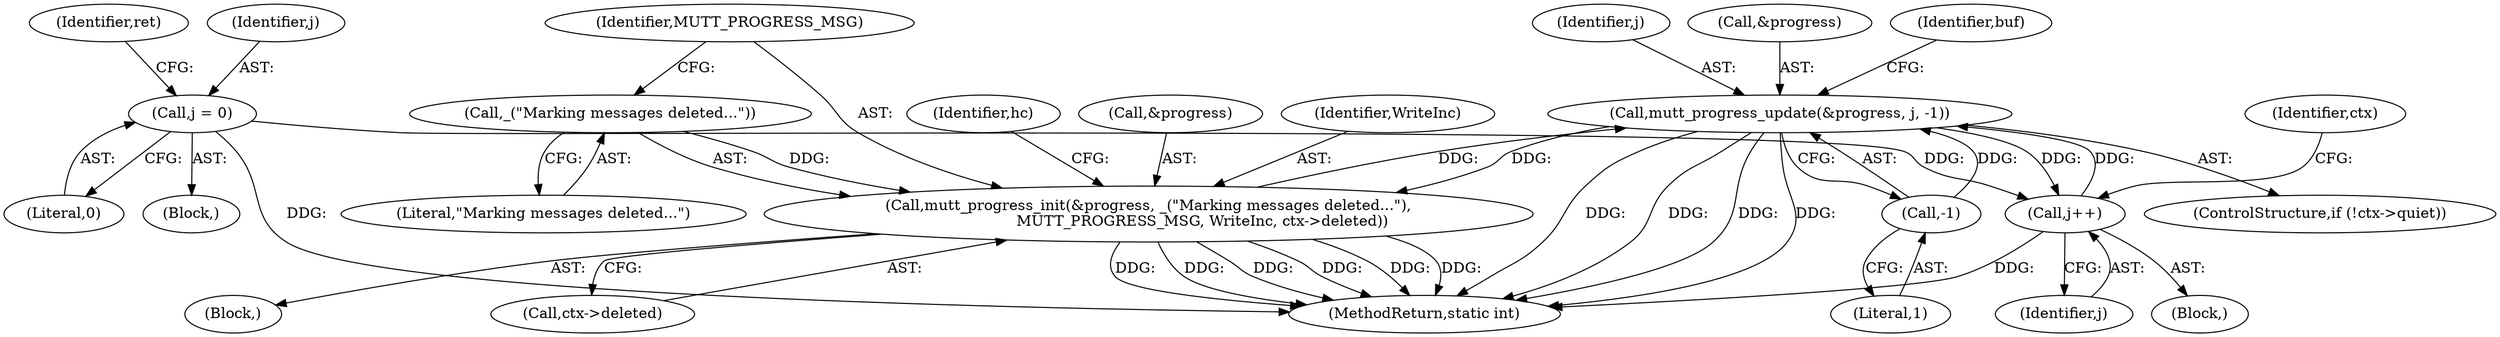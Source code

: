 digraph "0_neomutt_9bfab35522301794483f8f9ed60820bdec9be59e_3@API" {
"1000208" [label="(Call,mutt_progress_update(&progress, j, -1))"];
"1000140" [label="(Call,mutt_progress_init(&progress, _(\"Marking messages deleted...\"),\n                       MUTT_PROGRESS_MSG, WriteInc, ctx->deleted))"];
"1000208" [label="(Call,mutt_progress_update(&progress, j, -1))"];
"1000201" [label="(Call,j++)"];
"1000163" [label="(Call,j = 0)"];
"1000212" [label="(Call,-1)"];
"1000143" [label="(Call,_(\"Marking messages deleted...\"))"];
"1000202" [label="(Identifier,j)"];
"1000208" [label="(Call,mutt_progress_update(&progress, j, -1))"];
"1000212" [label="(Call,-1)"];
"1000162" [label="(Block,)"];
"1000163" [label="(Call,j = 0)"];
"1000151" [label="(Identifier,hc)"];
"1000147" [label="(Call,ctx->deleted)"];
"1000351" [label="(MethodReturn,static int)"];
"1000131" [label="(Block,)"];
"1000213" [label="(Literal,1)"];
"1000215" [label="(Identifier,buf)"];
"1000164" [label="(Identifier,j)"];
"1000141" [label="(Call,&progress)"];
"1000203" [label="(ControlStructure,if (!ctx->quiet))"];
"1000211" [label="(Identifier,j)"];
"1000140" [label="(Call,mutt_progress_init(&progress, _(\"Marking messages deleted...\"),\n                       MUTT_PROGRESS_MSG, WriteInc, ctx->deleted))"];
"1000145" [label="(Identifier,MUTT_PROGRESS_MSG)"];
"1000165" [label="(Literal,0)"];
"1000143" [label="(Call,_(\"Marking messages deleted...\"))"];
"1000144" [label="(Literal,\"Marking messages deleted...\")"];
"1000201" [label="(Call,j++)"];
"1000200" [label="(Block,)"];
"1000146" [label="(Identifier,WriteInc)"];
"1000167" [label="(Identifier,ret)"];
"1000206" [label="(Identifier,ctx)"];
"1000209" [label="(Call,&progress)"];
"1000208" -> "1000203"  [label="AST: "];
"1000208" -> "1000212"  [label="CFG: "];
"1000209" -> "1000208"  [label="AST: "];
"1000211" -> "1000208"  [label="AST: "];
"1000212" -> "1000208"  [label="AST: "];
"1000215" -> "1000208"  [label="CFG: "];
"1000208" -> "1000351"  [label="DDG: "];
"1000208" -> "1000351"  [label="DDG: "];
"1000208" -> "1000351"  [label="DDG: "];
"1000208" -> "1000351"  [label="DDG: "];
"1000208" -> "1000140"  [label="DDG: "];
"1000208" -> "1000201"  [label="DDG: "];
"1000140" -> "1000208"  [label="DDG: "];
"1000201" -> "1000208"  [label="DDG: "];
"1000212" -> "1000208"  [label="DDG: "];
"1000140" -> "1000131"  [label="AST: "];
"1000140" -> "1000147"  [label="CFG: "];
"1000141" -> "1000140"  [label="AST: "];
"1000143" -> "1000140"  [label="AST: "];
"1000145" -> "1000140"  [label="AST: "];
"1000146" -> "1000140"  [label="AST: "];
"1000147" -> "1000140"  [label="AST: "];
"1000151" -> "1000140"  [label="CFG: "];
"1000140" -> "1000351"  [label="DDG: "];
"1000140" -> "1000351"  [label="DDG: "];
"1000140" -> "1000351"  [label="DDG: "];
"1000140" -> "1000351"  [label="DDG: "];
"1000140" -> "1000351"  [label="DDG: "];
"1000140" -> "1000351"  [label="DDG: "];
"1000143" -> "1000140"  [label="DDG: "];
"1000201" -> "1000200"  [label="AST: "];
"1000201" -> "1000202"  [label="CFG: "];
"1000202" -> "1000201"  [label="AST: "];
"1000206" -> "1000201"  [label="CFG: "];
"1000201" -> "1000351"  [label="DDG: "];
"1000163" -> "1000201"  [label="DDG: "];
"1000163" -> "1000162"  [label="AST: "];
"1000163" -> "1000165"  [label="CFG: "];
"1000164" -> "1000163"  [label="AST: "];
"1000165" -> "1000163"  [label="AST: "];
"1000167" -> "1000163"  [label="CFG: "];
"1000163" -> "1000351"  [label="DDG: "];
"1000212" -> "1000213"  [label="CFG: "];
"1000213" -> "1000212"  [label="AST: "];
"1000143" -> "1000144"  [label="CFG: "];
"1000144" -> "1000143"  [label="AST: "];
"1000145" -> "1000143"  [label="CFG: "];
}
